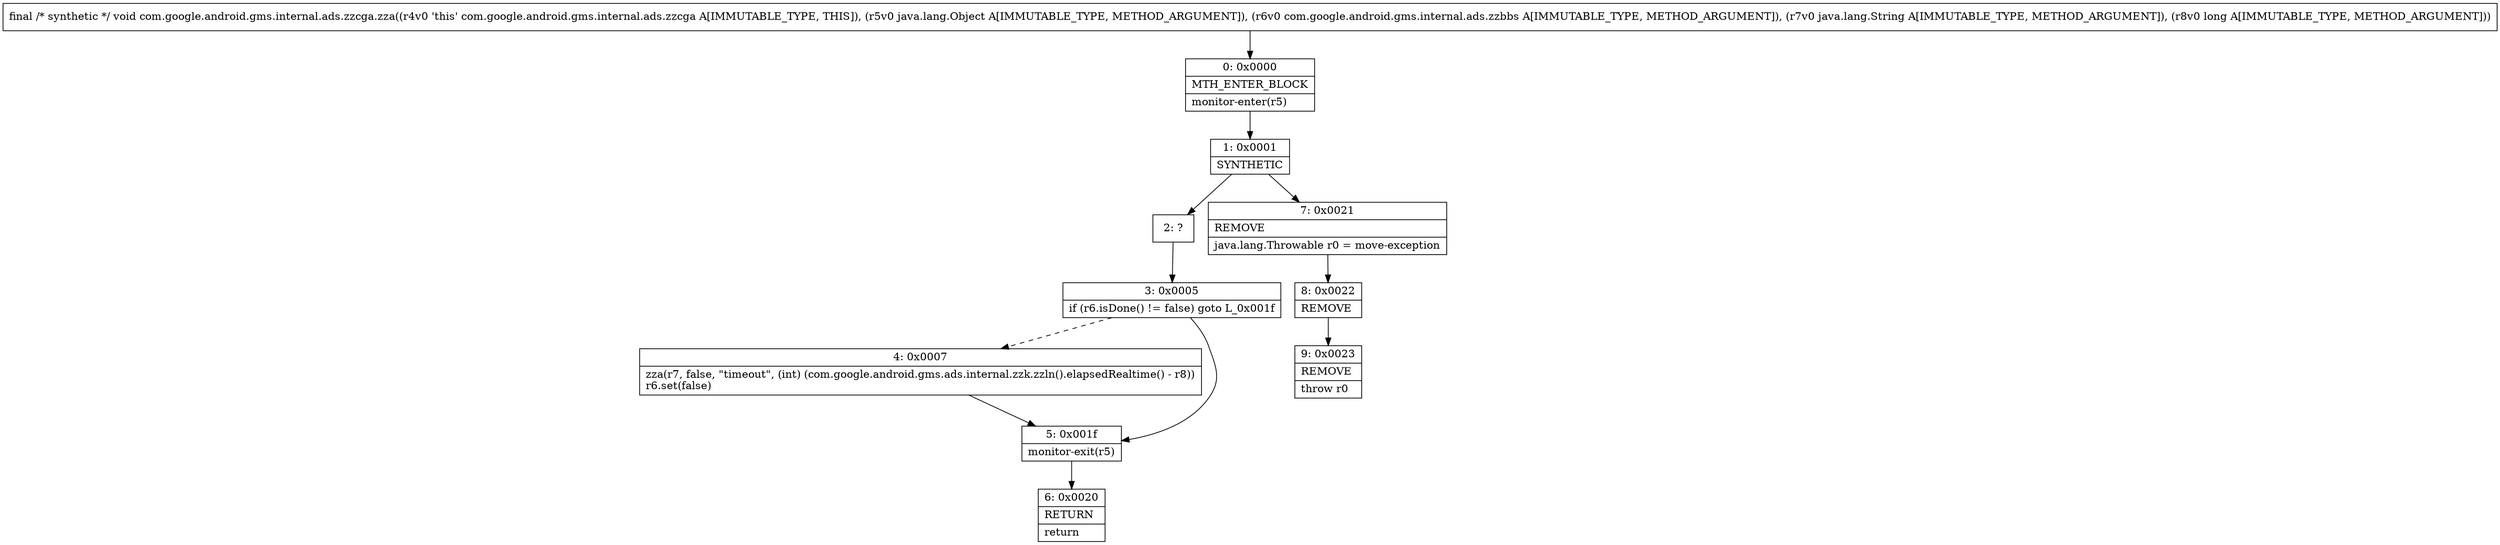 digraph "CFG forcom.google.android.gms.internal.ads.zzcga.zza(Ljava\/lang\/Object;Lcom\/google\/android\/gms\/internal\/ads\/zzbbs;Ljava\/lang\/String;J)V" {
Node_0 [shape=record,label="{0\:\ 0x0000|MTH_ENTER_BLOCK\l|monitor\-enter(r5)\l}"];
Node_1 [shape=record,label="{1\:\ 0x0001|SYNTHETIC\l}"];
Node_2 [shape=record,label="{2\:\ ?}"];
Node_3 [shape=record,label="{3\:\ 0x0005|if (r6.isDone() != false) goto L_0x001f\l}"];
Node_4 [shape=record,label="{4\:\ 0x0007|zza(r7, false, \"timeout\", (int) (com.google.android.gms.ads.internal.zzk.zzln().elapsedRealtime() \- r8))\lr6.set(false)\l}"];
Node_5 [shape=record,label="{5\:\ 0x001f|monitor\-exit(r5)\l}"];
Node_6 [shape=record,label="{6\:\ 0x0020|RETURN\l|return\l}"];
Node_7 [shape=record,label="{7\:\ 0x0021|REMOVE\l|java.lang.Throwable r0 = move\-exception\l}"];
Node_8 [shape=record,label="{8\:\ 0x0022|REMOVE\l}"];
Node_9 [shape=record,label="{9\:\ 0x0023|REMOVE\l|throw r0\l}"];
MethodNode[shape=record,label="{final \/* synthetic *\/ void com.google.android.gms.internal.ads.zzcga.zza((r4v0 'this' com.google.android.gms.internal.ads.zzcga A[IMMUTABLE_TYPE, THIS]), (r5v0 java.lang.Object A[IMMUTABLE_TYPE, METHOD_ARGUMENT]), (r6v0 com.google.android.gms.internal.ads.zzbbs A[IMMUTABLE_TYPE, METHOD_ARGUMENT]), (r7v0 java.lang.String A[IMMUTABLE_TYPE, METHOD_ARGUMENT]), (r8v0 long A[IMMUTABLE_TYPE, METHOD_ARGUMENT])) }"];
MethodNode -> Node_0;
Node_0 -> Node_1;
Node_1 -> Node_2;
Node_1 -> Node_7;
Node_2 -> Node_3;
Node_3 -> Node_4[style=dashed];
Node_3 -> Node_5;
Node_4 -> Node_5;
Node_5 -> Node_6;
Node_7 -> Node_8;
Node_8 -> Node_9;
}

